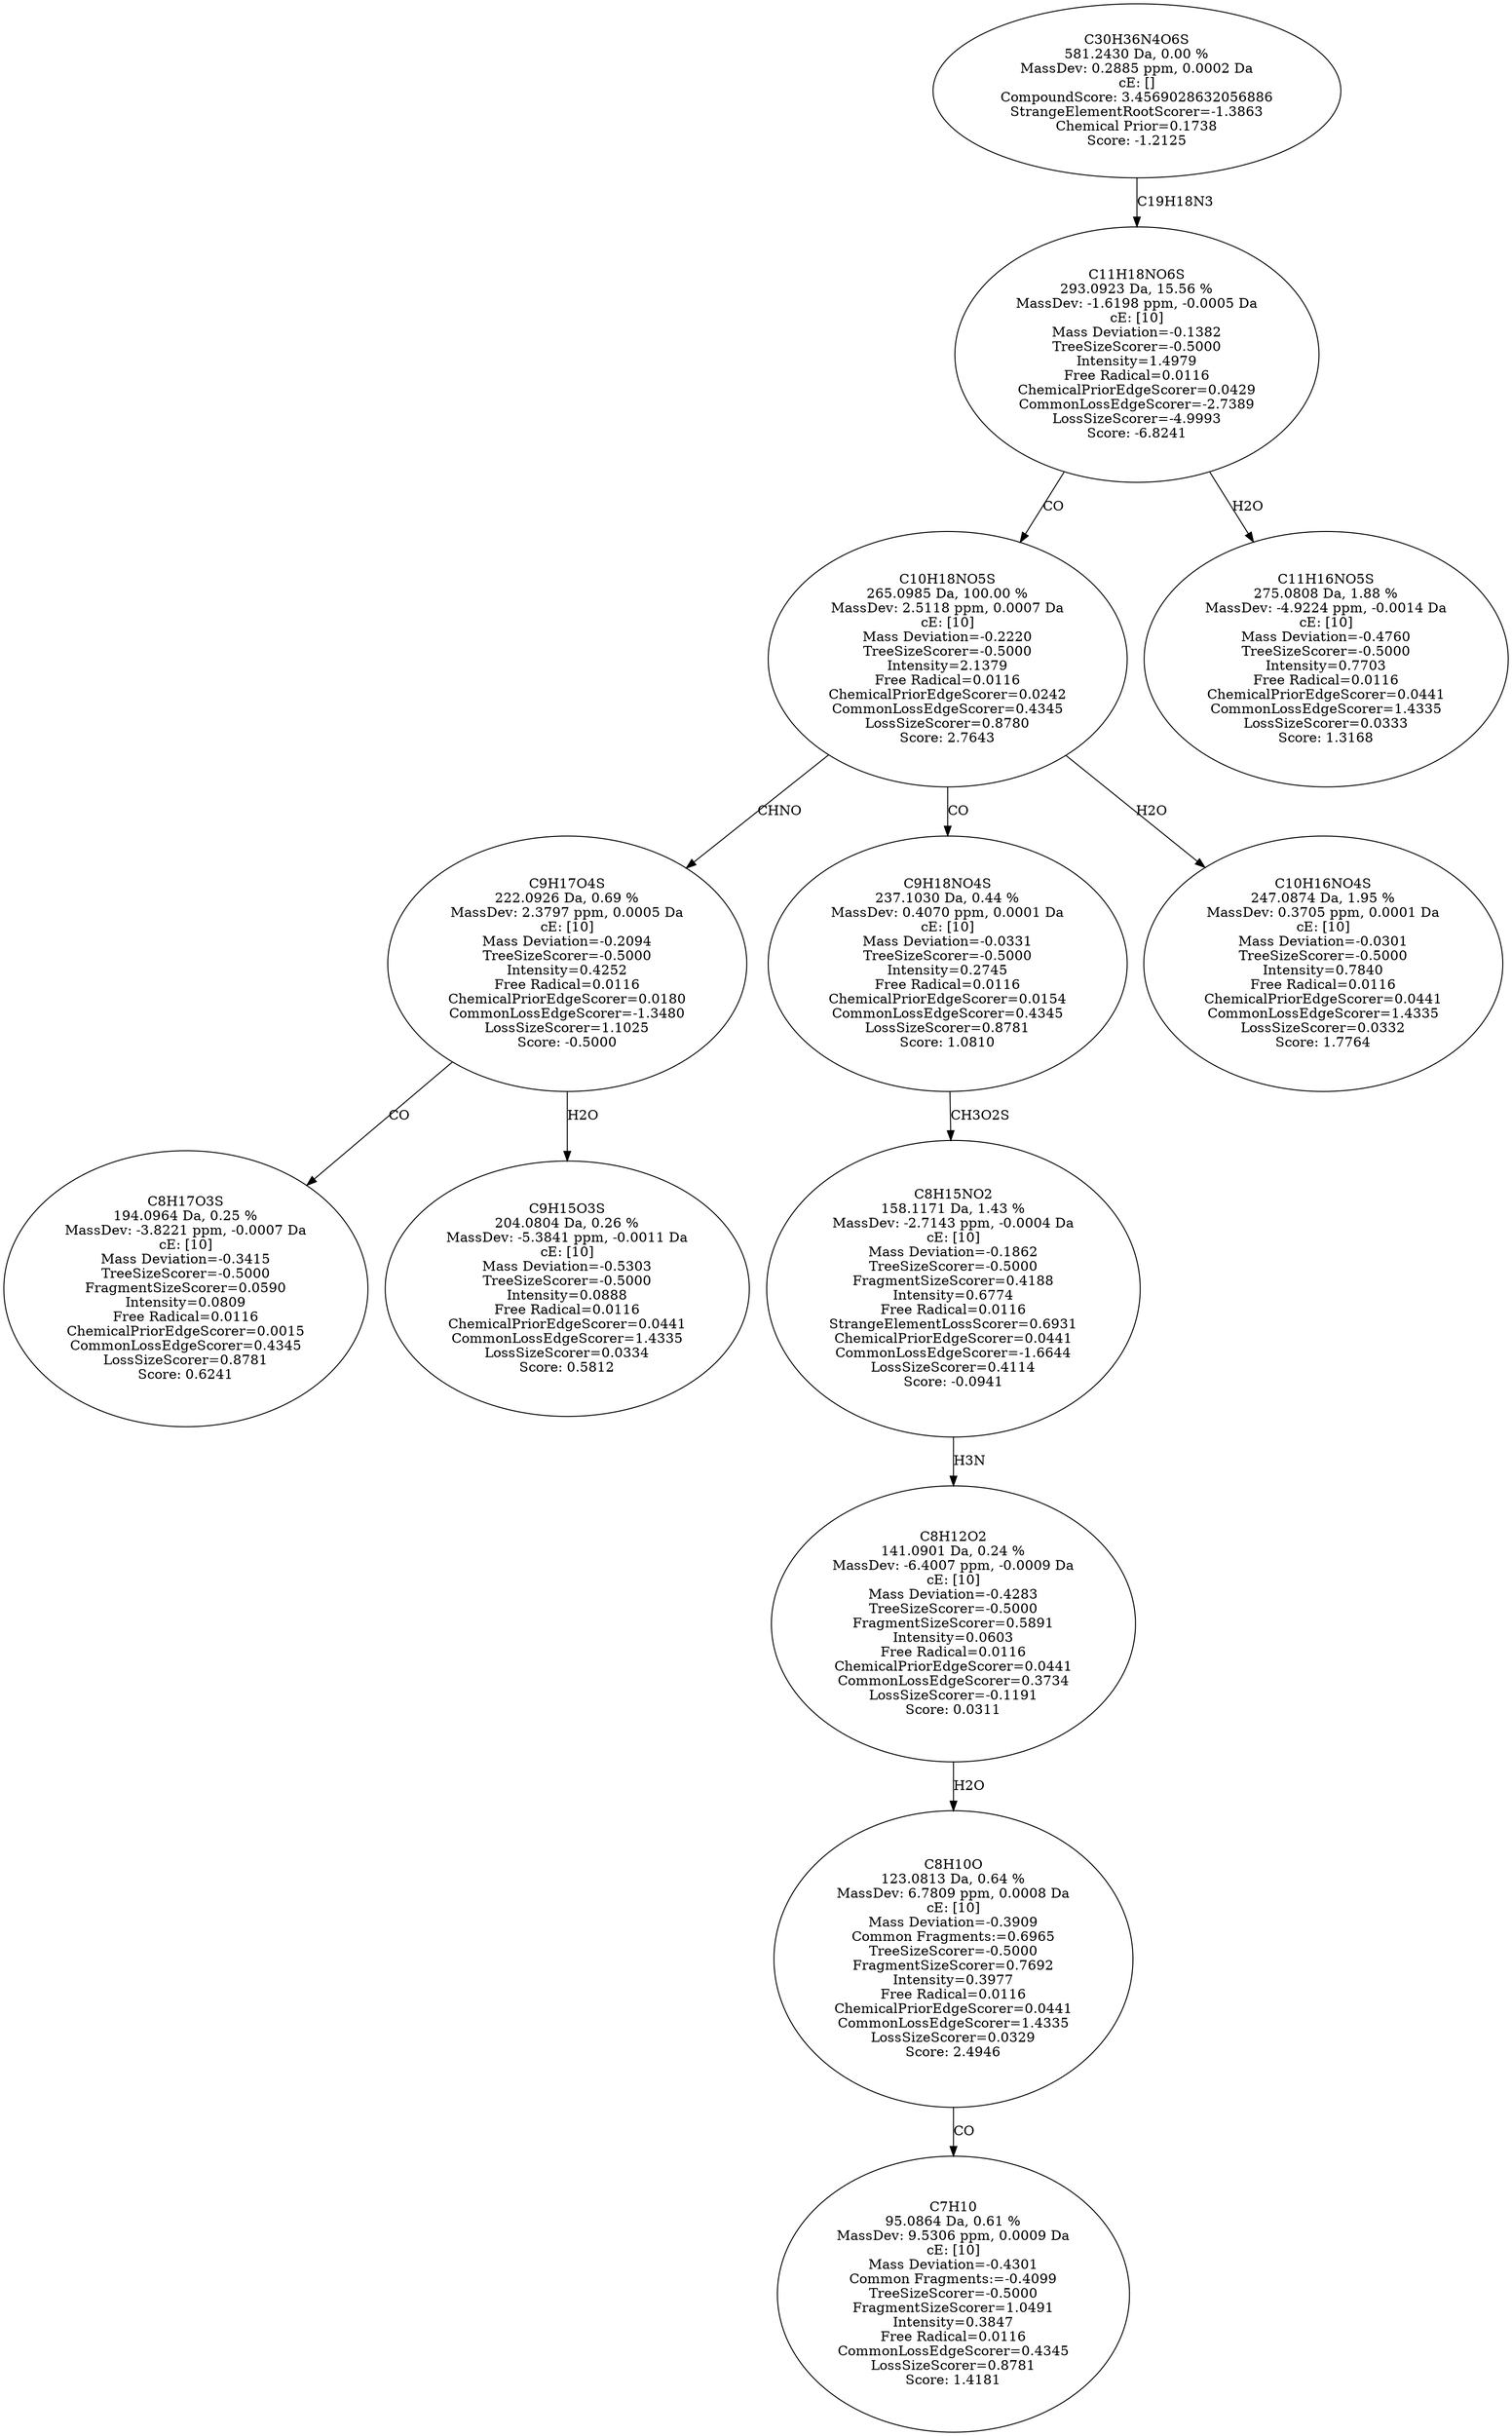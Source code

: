 strict digraph {
v1 [label="C8H17O3S\n194.0964 Da, 0.25 %\nMassDev: -3.8221 ppm, -0.0007 Da\ncE: [10]\nMass Deviation=-0.3415\nTreeSizeScorer=-0.5000\nFragmentSizeScorer=0.0590\nIntensity=0.0809\nFree Radical=0.0116\nChemicalPriorEdgeScorer=0.0015\nCommonLossEdgeScorer=0.4345\nLossSizeScorer=0.8781\nScore: 0.6241"];
v2 [label="C9H15O3S\n204.0804 Da, 0.26 %\nMassDev: -5.3841 ppm, -0.0011 Da\ncE: [10]\nMass Deviation=-0.5303\nTreeSizeScorer=-0.5000\nIntensity=0.0888\nFree Radical=0.0116\nChemicalPriorEdgeScorer=0.0441\nCommonLossEdgeScorer=1.4335\nLossSizeScorer=0.0334\nScore: 0.5812"];
v3 [label="C9H17O4S\n222.0926 Da, 0.69 %\nMassDev: 2.3797 ppm, 0.0005 Da\ncE: [10]\nMass Deviation=-0.2094\nTreeSizeScorer=-0.5000\nIntensity=0.4252\nFree Radical=0.0116\nChemicalPriorEdgeScorer=0.0180\nCommonLossEdgeScorer=-1.3480\nLossSizeScorer=1.1025\nScore: -0.5000"];
v4 [label="C7H10\n95.0864 Da, 0.61 %\nMassDev: 9.5306 ppm, 0.0009 Da\ncE: [10]\nMass Deviation=-0.4301\nCommon Fragments:=-0.4099\nTreeSizeScorer=-0.5000\nFragmentSizeScorer=1.0491\nIntensity=0.3847\nFree Radical=0.0116\nCommonLossEdgeScorer=0.4345\nLossSizeScorer=0.8781\nScore: 1.4181"];
v5 [label="C8H10O\n123.0813 Da, 0.64 %\nMassDev: 6.7809 ppm, 0.0008 Da\ncE: [10]\nMass Deviation=-0.3909\nCommon Fragments:=0.6965\nTreeSizeScorer=-0.5000\nFragmentSizeScorer=0.7692\nIntensity=0.3977\nFree Radical=0.0116\nChemicalPriorEdgeScorer=0.0441\nCommonLossEdgeScorer=1.4335\nLossSizeScorer=0.0329\nScore: 2.4946"];
v6 [label="C8H12O2\n141.0901 Da, 0.24 %\nMassDev: -6.4007 ppm, -0.0009 Da\ncE: [10]\nMass Deviation=-0.4283\nTreeSizeScorer=-0.5000\nFragmentSizeScorer=0.5891\nIntensity=0.0603\nFree Radical=0.0116\nChemicalPriorEdgeScorer=0.0441\nCommonLossEdgeScorer=0.3734\nLossSizeScorer=-0.1191\nScore: 0.0311"];
v7 [label="C8H15NO2\n158.1171 Da, 1.43 %\nMassDev: -2.7143 ppm, -0.0004 Da\ncE: [10]\nMass Deviation=-0.1862\nTreeSizeScorer=-0.5000\nFragmentSizeScorer=0.4188\nIntensity=0.6774\nFree Radical=0.0116\nStrangeElementLossScorer=0.6931\nChemicalPriorEdgeScorer=0.0441\nCommonLossEdgeScorer=-1.6644\nLossSizeScorer=0.4114\nScore: -0.0941"];
v8 [label="C9H18NO4S\n237.1030 Da, 0.44 %\nMassDev: 0.4070 ppm, 0.0001 Da\ncE: [10]\nMass Deviation=-0.0331\nTreeSizeScorer=-0.5000\nIntensity=0.2745\nFree Radical=0.0116\nChemicalPriorEdgeScorer=0.0154\nCommonLossEdgeScorer=0.4345\nLossSizeScorer=0.8781\nScore: 1.0810"];
v9 [label="C10H16NO4S\n247.0874 Da, 1.95 %\nMassDev: 0.3705 ppm, 0.0001 Da\ncE: [10]\nMass Deviation=-0.0301\nTreeSizeScorer=-0.5000\nIntensity=0.7840\nFree Radical=0.0116\nChemicalPriorEdgeScorer=0.0441\nCommonLossEdgeScorer=1.4335\nLossSizeScorer=0.0332\nScore: 1.7764"];
v10 [label="C10H18NO5S\n265.0985 Da, 100.00 %\nMassDev: 2.5118 ppm, 0.0007 Da\ncE: [10]\nMass Deviation=-0.2220\nTreeSizeScorer=-0.5000\nIntensity=2.1379\nFree Radical=0.0116\nChemicalPriorEdgeScorer=0.0242\nCommonLossEdgeScorer=0.4345\nLossSizeScorer=0.8780\nScore: 2.7643"];
v11 [label="C11H16NO5S\n275.0808 Da, 1.88 %\nMassDev: -4.9224 ppm, -0.0014 Da\ncE: [10]\nMass Deviation=-0.4760\nTreeSizeScorer=-0.5000\nIntensity=0.7703\nFree Radical=0.0116\nChemicalPriorEdgeScorer=0.0441\nCommonLossEdgeScorer=1.4335\nLossSizeScorer=0.0333\nScore: 1.3168"];
v12 [label="C11H18NO6S\n293.0923 Da, 15.56 %\nMassDev: -1.6198 ppm, -0.0005 Da\ncE: [10]\nMass Deviation=-0.1382\nTreeSizeScorer=-0.5000\nIntensity=1.4979\nFree Radical=0.0116\nChemicalPriorEdgeScorer=0.0429\nCommonLossEdgeScorer=-2.7389\nLossSizeScorer=-4.9993\nScore: -6.8241"];
v13 [label="C30H36N4O6S\n581.2430 Da, 0.00 %\nMassDev: 0.2885 ppm, 0.0002 Da\ncE: []\nCompoundScore: 3.4569028632056886\nStrangeElementRootScorer=-1.3863\nChemical Prior=0.1738\nScore: -1.2125"];
v3 -> v1 [label="CO"];
v3 -> v2 [label="H2O"];
v10 -> v3 [label="CHNO"];
v5 -> v4 [label="CO"];
v6 -> v5 [label="H2O"];
v7 -> v6 [label="H3N"];
v8 -> v7 [label="CH3O2S"];
v10 -> v8 [label="CO"];
v10 -> v9 [label="H2O"];
v12 -> v10 [label="CO"];
v12 -> v11 [label="H2O"];
v13 -> v12 [label="C19H18N3"];
}